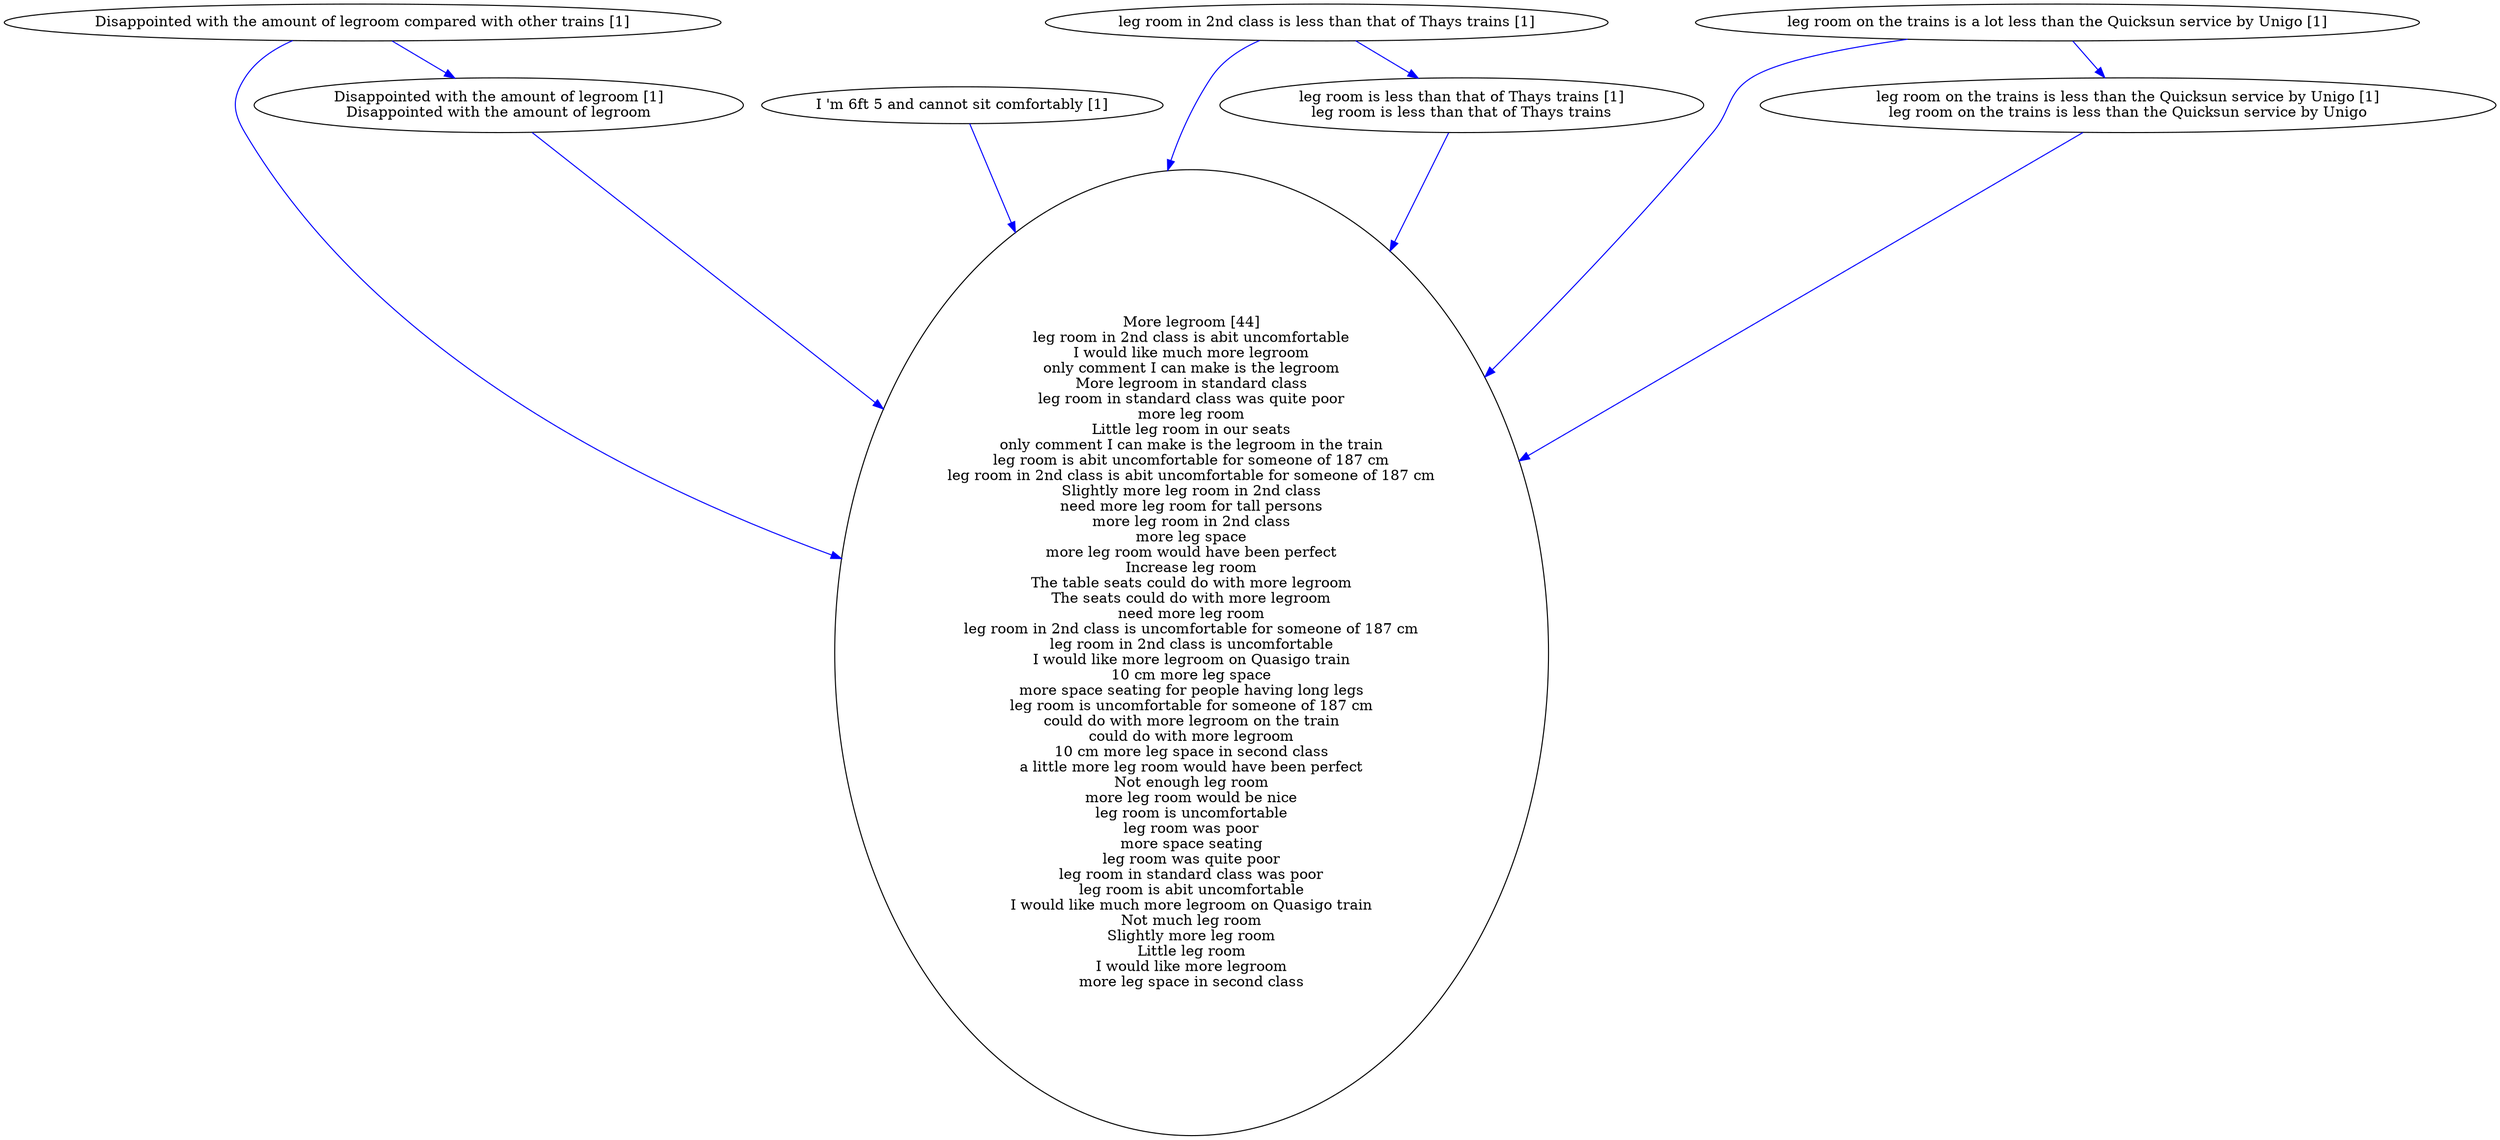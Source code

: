 digraph collapsedGraph {
"More legroom [44]\nleg room in 2nd class is abit uncomfortable\nI would like much more legroom\nonly comment I can make is the legroom\nMore legroom in standard class\nleg room in standard class was quite poor\nmore leg room\nLittle leg room in our seats\nonly comment I can make is the legroom in the train\nleg room is abit uncomfortable for someone of 187 cm\nleg room in 2nd class is abit uncomfortable for someone of 187 cm\nSlightly more leg room in 2nd class\nneed more leg room for tall persons\nmore leg room in 2nd class\nmore leg space\nmore leg room would have been perfect\nIncrease leg room\nThe table seats could do with more legroom\nThe seats could do with more legroom\nneed more leg room\nleg room in 2nd class is uncomfortable for someone of 187 cm\nleg room in 2nd class is uncomfortable\nI would like more legroom on Quasigo train\n10 cm more leg space\nmore space seating for people having long legs\nleg room is uncomfortable for someone of 187 cm\ncould do with more legroom on the train\ncould do with more legroom\n10 cm more leg space in second class\na little more leg room would have been perfect\nNot enough leg room\nmore leg room would be nice\nleg room is uncomfortable\nleg room was poor\nmore space seating\nleg room was quite poor\nleg room in standard class was poor\nleg room is abit uncomfortable\nI would like much more legroom on Quasigo train\nNot much leg room\nSlightly more leg room\nLittle leg room\nI would like more legroom\nmore leg space in second class""Disappointed with the amount of legroom compared with other trains [1]""Disappointed with the amount of legroom [1]\nDisappointed with the amount of legroom""I 'm 6ft 5 and cannot sit comfortably [1]""leg room in 2nd class is less than that of Thays trains [1]""leg room is less than that of Thays trains [1]\nleg room is less than that of Thays trains""leg room on the trains is a lot less than the Quicksun service by Unigo [1]""leg room on the trains is less than the Quicksun service by Unigo [1]\nleg room on the trains is less than the Quicksun service by Unigo""Disappointed with the amount of legroom compared with other trains [1]" -> "Disappointed with the amount of legroom [1]\nDisappointed with the amount of legroom" [color=blue]
"I 'm 6ft 5 and cannot sit comfortably [1]" -> "More legroom [44]\nleg room in 2nd class is abit uncomfortable\nI would like much more legroom\nonly comment I can make is the legroom\nMore legroom in standard class\nleg room in standard class was quite poor\nmore leg room\nLittle leg room in our seats\nonly comment I can make is the legroom in the train\nleg room is abit uncomfortable for someone of 187 cm\nleg room in 2nd class is abit uncomfortable for someone of 187 cm\nSlightly more leg room in 2nd class\nneed more leg room for tall persons\nmore leg room in 2nd class\nmore leg space\nmore leg room would have been perfect\nIncrease leg room\nThe table seats could do with more legroom\nThe seats could do with more legroom\nneed more leg room\nleg room in 2nd class is uncomfortable for someone of 187 cm\nleg room in 2nd class is uncomfortable\nI would like more legroom on Quasigo train\n10 cm more leg space\nmore space seating for people having long legs\nleg room is uncomfortable for someone of 187 cm\ncould do with more legroom on the train\ncould do with more legroom\n10 cm more leg space in second class\na little more leg room would have been perfect\nNot enough leg room\nmore leg room would be nice\nleg room is uncomfortable\nleg room was poor\nmore space seating\nleg room was quite poor\nleg room in standard class was poor\nleg room is abit uncomfortable\nI would like much more legroom on Quasigo train\nNot much leg room\nSlightly more leg room\nLittle leg room\nI would like more legroom\nmore leg space in second class" [color=blue]
"Disappointed with the amount of legroom compared with other trains [1]" -> "More legroom [44]\nleg room in 2nd class is abit uncomfortable\nI would like much more legroom\nonly comment I can make is the legroom\nMore legroom in standard class\nleg room in standard class was quite poor\nmore leg room\nLittle leg room in our seats\nonly comment I can make is the legroom in the train\nleg room is abit uncomfortable for someone of 187 cm\nleg room in 2nd class is abit uncomfortable for someone of 187 cm\nSlightly more leg room in 2nd class\nneed more leg room for tall persons\nmore leg room in 2nd class\nmore leg space\nmore leg room would have been perfect\nIncrease leg room\nThe table seats could do with more legroom\nThe seats could do with more legroom\nneed more leg room\nleg room in 2nd class is uncomfortable for someone of 187 cm\nleg room in 2nd class is uncomfortable\nI would like more legroom on Quasigo train\n10 cm more leg space\nmore space seating for people having long legs\nleg room is uncomfortable for someone of 187 cm\ncould do with more legroom on the train\ncould do with more legroom\n10 cm more leg space in second class\na little more leg room would have been perfect\nNot enough leg room\nmore leg room would be nice\nleg room is uncomfortable\nleg room was poor\nmore space seating\nleg room was quite poor\nleg room in standard class was poor\nleg room is abit uncomfortable\nI would like much more legroom on Quasigo train\nNot much leg room\nSlightly more leg room\nLittle leg room\nI would like more legroom\nmore leg space in second class" [color=blue]
"Disappointed with the amount of legroom [1]\nDisappointed with the amount of legroom" -> "More legroom [44]\nleg room in 2nd class is abit uncomfortable\nI would like much more legroom\nonly comment I can make is the legroom\nMore legroom in standard class\nleg room in standard class was quite poor\nmore leg room\nLittle leg room in our seats\nonly comment I can make is the legroom in the train\nleg room is abit uncomfortable for someone of 187 cm\nleg room in 2nd class is abit uncomfortable for someone of 187 cm\nSlightly more leg room in 2nd class\nneed more leg room for tall persons\nmore leg room in 2nd class\nmore leg space\nmore leg room would have been perfect\nIncrease leg room\nThe table seats could do with more legroom\nThe seats could do with more legroom\nneed more leg room\nleg room in 2nd class is uncomfortable for someone of 187 cm\nleg room in 2nd class is uncomfortable\nI would like more legroom on Quasigo train\n10 cm more leg space\nmore space seating for people having long legs\nleg room is uncomfortable for someone of 187 cm\ncould do with more legroom on the train\ncould do with more legroom\n10 cm more leg space in second class\na little more leg room would have been perfect\nNot enough leg room\nmore leg room would be nice\nleg room is uncomfortable\nleg room was poor\nmore space seating\nleg room was quite poor\nleg room in standard class was poor\nleg room is abit uncomfortable\nI would like much more legroom on Quasigo train\nNot much leg room\nSlightly more leg room\nLittle leg room\nI would like more legroom\nmore leg space in second class" [color=blue]
"leg room in 2nd class is less than that of Thays trains [1]" -> "leg room is less than that of Thays trains [1]\nleg room is less than that of Thays trains" [color=blue]
"leg room in 2nd class is less than that of Thays trains [1]" -> "More legroom [44]\nleg room in 2nd class is abit uncomfortable\nI would like much more legroom\nonly comment I can make is the legroom\nMore legroom in standard class\nleg room in standard class was quite poor\nmore leg room\nLittle leg room in our seats\nonly comment I can make is the legroom in the train\nleg room is abit uncomfortable for someone of 187 cm\nleg room in 2nd class is abit uncomfortable for someone of 187 cm\nSlightly more leg room in 2nd class\nneed more leg room for tall persons\nmore leg room in 2nd class\nmore leg space\nmore leg room would have been perfect\nIncrease leg room\nThe table seats could do with more legroom\nThe seats could do with more legroom\nneed more leg room\nleg room in 2nd class is uncomfortable for someone of 187 cm\nleg room in 2nd class is uncomfortable\nI would like more legroom on Quasigo train\n10 cm more leg space\nmore space seating for people having long legs\nleg room is uncomfortable for someone of 187 cm\ncould do with more legroom on the train\ncould do with more legroom\n10 cm more leg space in second class\na little more leg room would have been perfect\nNot enough leg room\nmore leg room would be nice\nleg room is uncomfortable\nleg room was poor\nmore space seating\nleg room was quite poor\nleg room in standard class was poor\nleg room is abit uncomfortable\nI would like much more legroom on Quasigo train\nNot much leg room\nSlightly more leg room\nLittle leg room\nI would like more legroom\nmore leg space in second class" [color=blue]
"leg room is less than that of Thays trains [1]\nleg room is less than that of Thays trains" -> "More legroom [44]\nleg room in 2nd class is abit uncomfortable\nI would like much more legroom\nonly comment I can make is the legroom\nMore legroom in standard class\nleg room in standard class was quite poor\nmore leg room\nLittle leg room in our seats\nonly comment I can make is the legroom in the train\nleg room is abit uncomfortable for someone of 187 cm\nleg room in 2nd class is abit uncomfortable for someone of 187 cm\nSlightly more leg room in 2nd class\nneed more leg room for tall persons\nmore leg room in 2nd class\nmore leg space\nmore leg room would have been perfect\nIncrease leg room\nThe table seats could do with more legroom\nThe seats could do with more legroom\nneed more leg room\nleg room in 2nd class is uncomfortable for someone of 187 cm\nleg room in 2nd class is uncomfortable\nI would like more legroom on Quasigo train\n10 cm more leg space\nmore space seating for people having long legs\nleg room is uncomfortable for someone of 187 cm\ncould do with more legroom on the train\ncould do with more legroom\n10 cm more leg space in second class\na little more leg room would have been perfect\nNot enough leg room\nmore leg room would be nice\nleg room is uncomfortable\nleg room was poor\nmore space seating\nleg room was quite poor\nleg room in standard class was poor\nleg room is abit uncomfortable\nI would like much more legroom on Quasigo train\nNot much leg room\nSlightly more leg room\nLittle leg room\nI would like more legroom\nmore leg space in second class" [color=blue]
"leg room on the trains is a lot less than the Quicksun service by Unigo [1]" -> "leg room on the trains is less than the Quicksun service by Unigo [1]\nleg room on the trains is less than the Quicksun service by Unigo" [color=blue]
"leg room on the trains is a lot less than the Quicksun service by Unigo [1]" -> "More legroom [44]\nleg room in 2nd class is abit uncomfortable\nI would like much more legroom\nonly comment I can make is the legroom\nMore legroom in standard class\nleg room in standard class was quite poor\nmore leg room\nLittle leg room in our seats\nonly comment I can make is the legroom in the train\nleg room is abit uncomfortable for someone of 187 cm\nleg room in 2nd class is abit uncomfortable for someone of 187 cm\nSlightly more leg room in 2nd class\nneed more leg room for tall persons\nmore leg room in 2nd class\nmore leg space\nmore leg room would have been perfect\nIncrease leg room\nThe table seats could do with more legroom\nThe seats could do with more legroom\nneed more leg room\nleg room in 2nd class is uncomfortable for someone of 187 cm\nleg room in 2nd class is uncomfortable\nI would like more legroom on Quasigo train\n10 cm more leg space\nmore space seating for people having long legs\nleg room is uncomfortable for someone of 187 cm\ncould do with more legroom on the train\ncould do with more legroom\n10 cm more leg space in second class\na little more leg room would have been perfect\nNot enough leg room\nmore leg room would be nice\nleg room is uncomfortable\nleg room was poor\nmore space seating\nleg room was quite poor\nleg room in standard class was poor\nleg room is abit uncomfortable\nI would like much more legroom on Quasigo train\nNot much leg room\nSlightly more leg room\nLittle leg room\nI would like more legroom\nmore leg space in second class" [color=blue]
"leg room on the trains is less than the Quicksun service by Unigo [1]\nleg room on the trains is less than the Quicksun service by Unigo" -> "More legroom [44]\nleg room in 2nd class is abit uncomfortable\nI would like much more legroom\nonly comment I can make is the legroom\nMore legroom in standard class\nleg room in standard class was quite poor\nmore leg room\nLittle leg room in our seats\nonly comment I can make is the legroom in the train\nleg room is abit uncomfortable for someone of 187 cm\nleg room in 2nd class is abit uncomfortable for someone of 187 cm\nSlightly more leg room in 2nd class\nneed more leg room for tall persons\nmore leg room in 2nd class\nmore leg space\nmore leg room would have been perfect\nIncrease leg room\nThe table seats could do with more legroom\nThe seats could do with more legroom\nneed more leg room\nleg room in 2nd class is uncomfortable for someone of 187 cm\nleg room in 2nd class is uncomfortable\nI would like more legroom on Quasigo train\n10 cm more leg space\nmore space seating for people having long legs\nleg room is uncomfortable for someone of 187 cm\ncould do with more legroom on the train\ncould do with more legroom\n10 cm more leg space in second class\na little more leg room would have been perfect\nNot enough leg room\nmore leg room would be nice\nleg room is uncomfortable\nleg room was poor\nmore space seating\nleg room was quite poor\nleg room in standard class was poor\nleg room is abit uncomfortable\nI would like much more legroom on Quasigo train\nNot much leg room\nSlightly more leg room\nLittle leg room\nI would like more legroom\nmore leg space in second class" [color=blue]
}